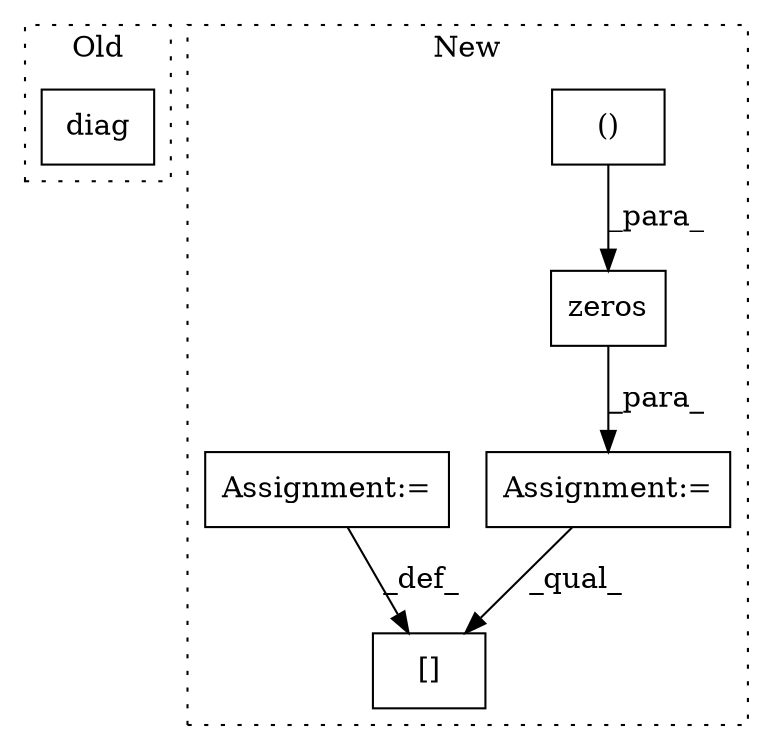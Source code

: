 digraph G {
subgraph cluster0 {
1 [label="diag" a="32" s="1335,1362" l="5,1" shape="box"];
label = "Old";
style="dotted";
}
subgraph cluster1 {
2 [label="zeros" a="32" s="2535,2596" l="11,2" shape="box"];
3 [label="Assignment:=" a="7" s="2528" l="1" shape="box"];
4 [label="[]" a="2" s="2692,2702" l="9,1" shape="box"];
5 [label="()" a="106" s="2546" l="50" shape="box"];
6 [label="Assignment:=" a="7" s="2703" l="1" shape="box"];
label = "New";
style="dotted";
}
2 -> 3 [label="_para_"];
3 -> 4 [label="_qual_"];
5 -> 2 [label="_para_"];
6 -> 4 [label="_def_"];
}